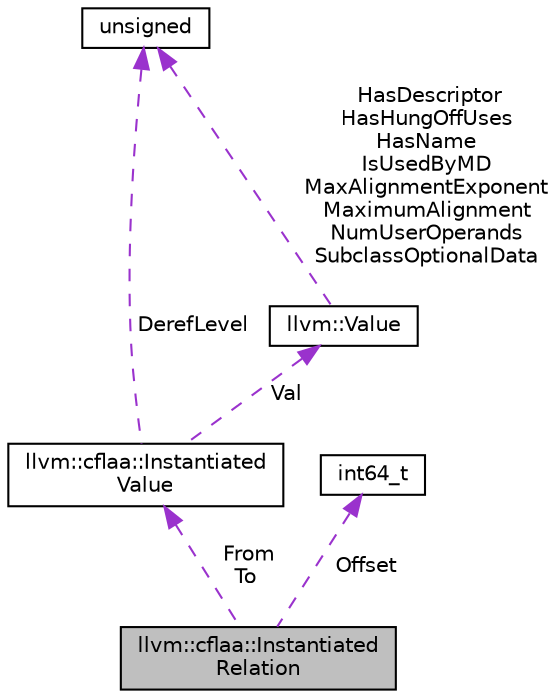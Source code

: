 digraph "llvm::cflaa::InstantiatedRelation"
{
 // LATEX_PDF_SIZE
  bgcolor="transparent";
  edge [fontname="Helvetica",fontsize="10",labelfontname="Helvetica",labelfontsize="10"];
  node [fontname="Helvetica",fontsize="10",shape="box"];
  Node1 [label="llvm::cflaa::Instantiated\lRelation",height=0.2,width=0.4,color="black", fillcolor="grey75", style="filled", fontcolor="black",tooltip="This is the result of instantiating ExternalRelation at a particular callsite."];
  Node2 -> Node1 [dir="back",color="darkorchid3",fontsize="10",style="dashed",label=" From\nTo" ,fontname="Helvetica"];
  Node2 [label="llvm::cflaa::Instantiated\lValue",height=0.2,width=0.4,color="black",URL="$structllvm_1_1cflaa_1_1InstantiatedValue.html",tooltip="This is the result of instantiating InterfaceValue at a particular call."];
  Node3 -> Node2 [dir="back",color="darkorchid3",fontsize="10",style="dashed",label=" Val" ,fontname="Helvetica"];
  Node3 [label="llvm::Value",height=0.2,width=0.4,color="black",URL="$classllvm_1_1Value.html",tooltip="LLVM Value Representation."];
  Node4 -> Node3 [dir="back",color="darkorchid3",fontsize="10",style="dashed",label=" HasDescriptor\nHasHungOffUses\nHasName\nIsUsedByMD\nMaxAlignmentExponent\nMaximumAlignment\nNumUserOperands\nSubclassOptionalData" ,fontname="Helvetica"];
  Node4 [label="unsigned",height=0.2,width=0.4,color="black",URL="$classunsigned.html",tooltip=" "];
  Node4 -> Node2 [dir="back",color="darkorchid3",fontsize="10",style="dashed",label=" DerefLevel" ,fontname="Helvetica"];
  Node5 -> Node1 [dir="back",color="darkorchid3",fontsize="10",style="dashed",label=" Offset" ,fontname="Helvetica"];
  Node5 [label="int64_t",height=0.2,width=0.4,color="black",tooltip=" "];
}
